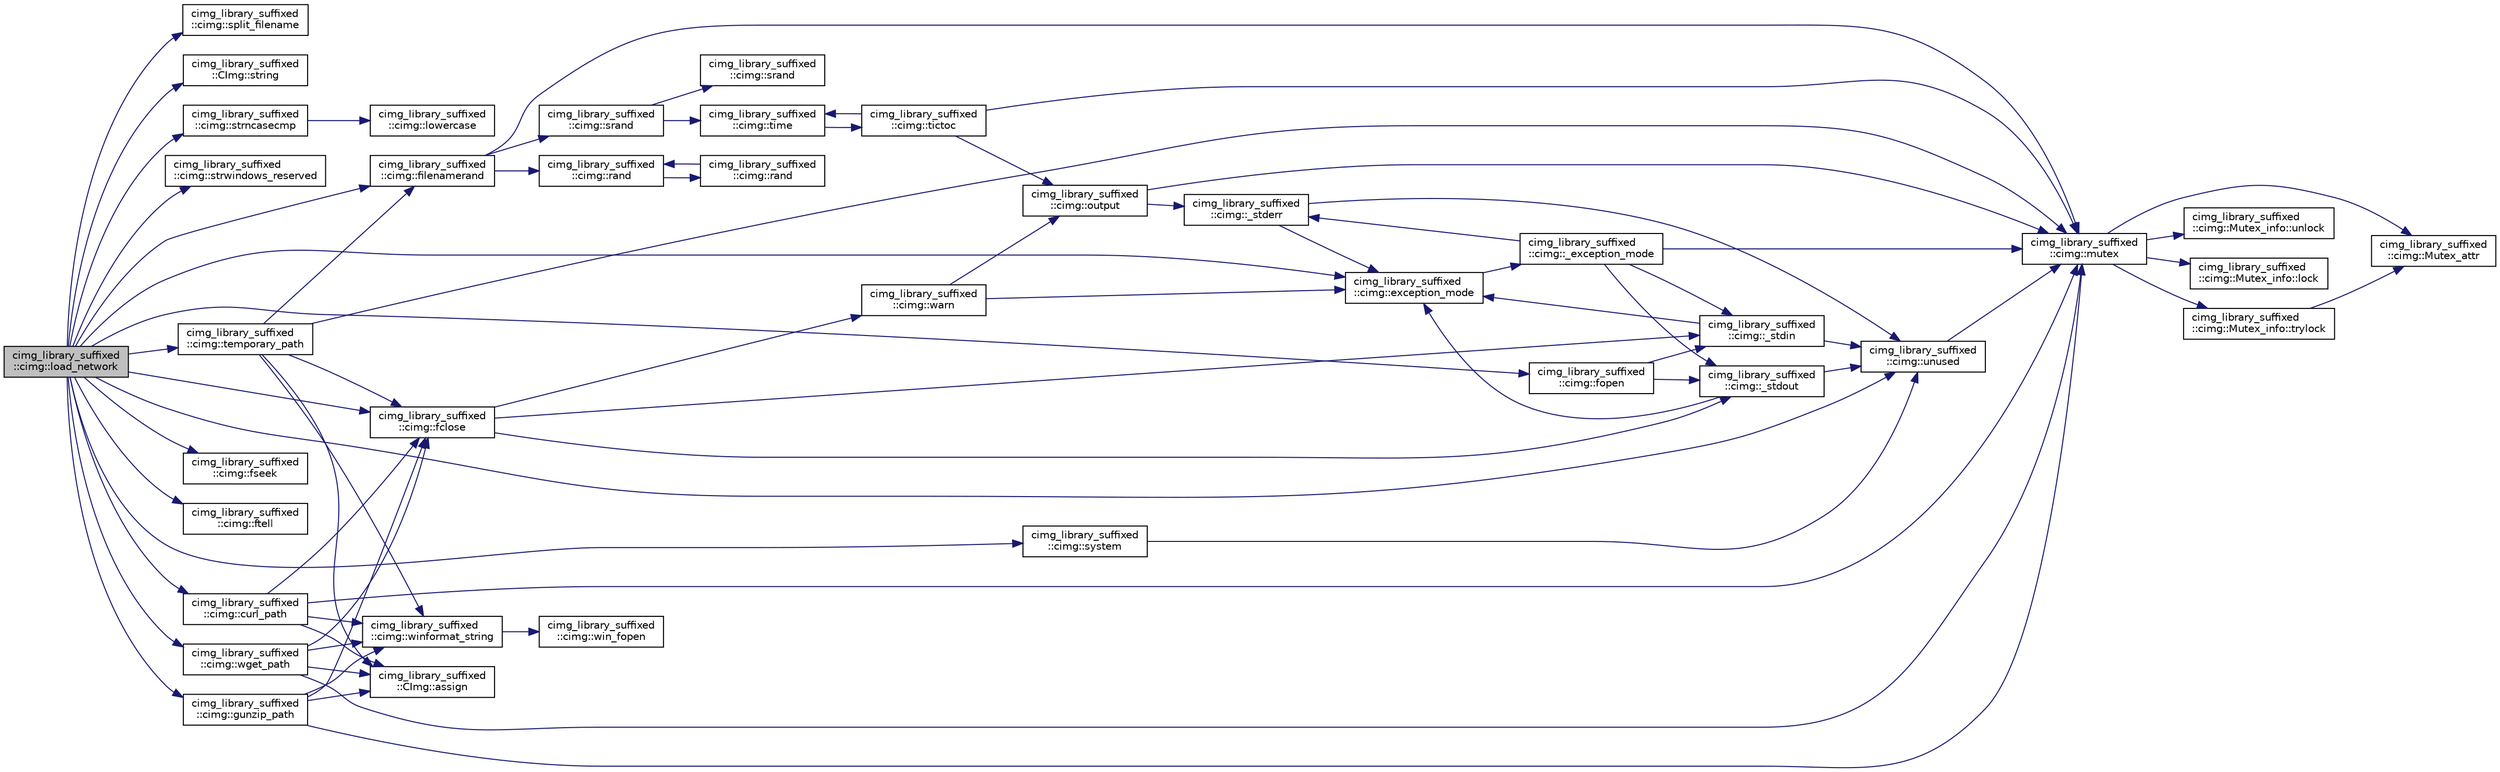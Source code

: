 digraph "cimg_library_suffixed::cimg::load_network"
{
  edge [fontname="Helvetica",fontsize="10",labelfontname="Helvetica",labelfontsize="10"];
  node [fontname="Helvetica",fontsize="10",shape=record];
  rankdir="LR";
  Node2076 [label="cimg_library_suffixed\l::cimg::load_network",height=0.2,width=0.4,color="black", fillcolor="grey75", style="filled", fontcolor="black"];
  Node2076 -> Node2077 [color="midnightblue",fontsize="10",style="solid",fontname="Helvetica"];
  Node2077 [label="cimg_library_suffixed\l::cimg::split_filename",height=0.2,width=0.4,color="black", fillcolor="white", style="filled",URL="$namespacecimg__library__suffixed_1_1cimg.html#a61e1cd854cf93fdf3f6d06525e1590c5",tooltip="Split filename into two C-strings body and extension. "];
  Node2076 -> Node2078 [color="midnightblue",fontsize="10",style="solid",fontname="Helvetica"];
  Node2078 [label="cimg_library_suffixed\l::CImg::string",height=0.2,width=0.4,color="black", fillcolor="white", style="filled",URL="$structcimg__library__suffixed_1_1_c_img.html#a1a6afc9cde7f9cdfa0d2711dd39f83b8",tooltip="Return an image containing the ascii codes of the specified string. "];
  Node2076 -> Node2079 [color="midnightblue",fontsize="10",style="solid",fontname="Helvetica"];
  Node2079 [label="cimg_library_suffixed\l::cimg::strncasecmp",height=0.2,width=0.4,color="black", fillcolor="white", style="filled",URL="$namespacecimg__library__suffixed_1_1cimg.html#a1304046a29511fe0a015173e46607229",tooltip="Compare the first l characters of two C-strings, ignoring the case. "];
  Node2079 -> Node2080 [color="midnightblue",fontsize="10",style="solid",fontname="Helvetica"];
  Node2080 [label="cimg_library_suffixed\l::cimg::lowercase",height=0.2,width=0.4,color="black", fillcolor="white", style="filled",URL="$namespacecimg__library__suffixed_1_1cimg.html#ac9cf8d2a803d13d85e7fcc48fee55587",tooltip="Convert ascii character to lower case. "];
  Node2076 -> Node2081 [color="midnightblue",fontsize="10",style="solid",fontname="Helvetica"];
  Node2081 [label="cimg_library_suffixed\l::cimg::strwindows_reserved",height=0.2,width=0.4,color="black", fillcolor="white", style="filled",URL="$namespacecimg__library__suffixed_1_1cimg.html#a3dff5896c142fb4f9dbd2d49facd33c0",tooltip="Replace reserved characters (for Windows filename) by another character. "];
  Node2076 -> Node2082 [color="midnightblue",fontsize="10",style="solid",fontname="Helvetica"];
  Node2082 [label="cimg_library_suffixed\l::cimg::temporary_path",height=0.2,width=0.4,color="black", fillcolor="white", style="filled",URL="$namespacecimg__library__suffixed_1_1cimg.html#ae9af8e17db04e875db3b45cbe58892d6",tooltip="Get/set path to store temporary files. "];
  Node2082 -> Node2083 [color="midnightblue",fontsize="10",style="solid",fontname="Helvetica"];
  Node2083 [label="cimg_library_suffixed\l::cimg::mutex",height=0.2,width=0.4,color="black", fillcolor="white", style="filled",URL="$namespacecimg__library__suffixed_1_1cimg.html#a9e739e4b4ac058abfba069466617b914"];
  Node2083 -> Node2084 [color="midnightblue",fontsize="10",style="solid",fontname="Helvetica"];
  Node2084 [label="cimg_library_suffixed\l::cimg::Mutex_attr",height=0.2,width=0.4,color="black", fillcolor="white", style="filled",URL="$namespacecimg__library__suffixed_1_1cimg.html#aa0e1bc96ae6e235dc5b67b8b0a466166"];
  Node2083 -> Node2085 [color="midnightblue",fontsize="10",style="solid",fontname="Helvetica"];
  Node2085 [label="cimg_library_suffixed\l::cimg::Mutex_info::unlock",height=0.2,width=0.4,color="black", fillcolor="white", style="filled",URL="$structcimg__library__suffixed_1_1cimg_1_1_mutex__info.html#afac3fa5f107ad4795fb867050f616555"];
  Node2083 -> Node2086 [color="midnightblue",fontsize="10",style="solid",fontname="Helvetica"];
  Node2086 [label="cimg_library_suffixed\l::cimg::Mutex_info::lock",height=0.2,width=0.4,color="black", fillcolor="white", style="filled",URL="$structcimg__library__suffixed_1_1cimg_1_1_mutex__info.html#a6cc8e26847a1aa649febed03d70182e7"];
  Node2083 -> Node2087 [color="midnightblue",fontsize="10",style="solid",fontname="Helvetica"];
  Node2087 [label="cimg_library_suffixed\l::cimg::Mutex_info::trylock",height=0.2,width=0.4,color="black", fillcolor="white", style="filled",URL="$structcimg__library__suffixed_1_1cimg_1_1_mutex__info.html#a9bf4ed1e1dfe6f28fa6250cd04f3c900"];
  Node2087 -> Node2084 [color="midnightblue",fontsize="10",style="solid",fontname="Helvetica"];
  Node2082 -> Node2088 [color="midnightblue",fontsize="10",style="solid",fontname="Helvetica"];
  Node2088 [label="cimg_library_suffixed\l::CImg::assign",height=0.2,width=0.4,color="black", fillcolor="white", style="filled",URL="$structcimg__library__suffixed_1_1_c_img.html#a82cf529dfcb37cbd01ad7f9bd76795d7",tooltip="Construct empty image . "];
  Node2082 -> Node2089 [color="midnightblue",fontsize="10",style="solid",fontname="Helvetica"];
  Node2089 [label="cimg_library_suffixed\l::cimg::filenamerand",height=0.2,width=0.4,color="black", fillcolor="white", style="filled",URL="$namespacecimg__library__suffixed_1_1cimg.html#ae92216bbc140ed7afef601f72ba2bd81"];
  Node2089 -> Node2083 [color="midnightblue",fontsize="10",style="solid",fontname="Helvetica"];
  Node2089 -> Node2090 [color="midnightblue",fontsize="10",style="solid",fontname="Helvetica"];
  Node2090 [label="cimg_library_suffixed\l::cimg::srand",height=0.2,width=0.4,color="black", fillcolor="white", style="filled",URL="$namespacecimg__library__suffixed_1_1cimg.html#ab77520695d7b96687093353c613c410c"];
  Node2090 -> Node2091 [color="midnightblue",fontsize="10",style="solid",fontname="Helvetica"];
  Node2091 [label="cimg_library_suffixed\l::cimg::time",height=0.2,width=0.4,color="black", fillcolor="white", style="filled",URL="$namespacecimg__library__suffixed_1_1cimg.html#a71a3c7b37befc7a4313dfcdd80271bce",tooltip="Return the value of a system timer, with a millisecond precision. "];
  Node2091 -> Node2092 [color="midnightblue",fontsize="10",style="solid",fontname="Helvetica"];
  Node2092 [label="cimg_library_suffixed\l::cimg::tictoc",height=0.2,width=0.4,color="black", fillcolor="white", style="filled",URL="$namespacecimg__library__suffixed_1_1cimg.html#ab47e3a7718b582df77725470f3824eb4"];
  Node2092 -> Node2083 [color="midnightblue",fontsize="10",style="solid",fontname="Helvetica"];
  Node2092 -> Node2091 [color="midnightblue",fontsize="10",style="solid",fontname="Helvetica"];
  Node2092 -> Node2093 [color="midnightblue",fontsize="10",style="solid",fontname="Helvetica"];
  Node2093 [label="cimg_library_suffixed\l::cimg::output",height=0.2,width=0.4,color="black", fillcolor="white", style="filled",URL="$namespacecimg__library__suffixed_1_1cimg.html#ada686776cc71803df391eea79cd1b3e5",tooltip="Get/set default output stream for the  library messages. "];
  Node2093 -> Node2083 [color="midnightblue",fontsize="10",style="solid",fontname="Helvetica"];
  Node2093 -> Node2094 [color="midnightblue",fontsize="10",style="solid",fontname="Helvetica"];
  Node2094 [label="cimg_library_suffixed\l::cimg::_stderr",height=0.2,width=0.4,color="black", fillcolor="white", style="filled",URL="$namespacecimg__library__suffixed_1_1cimg.html#aab8db7528c32a8fd3a3dc471e662782e"];
  Node2094 -> Node2095 [color="midnightblue",fontsize="10",style="solid",fontname="Helvetica"];
  Node2095 [label="cimg_library_suffixed\l::cimg::unused",height=0.2,width=0.4,color="black", fillcolor="white", style="filled",URL="$namespacecimg__library__suffixed_1_1cimg.html#a79aef0cbcf66ceb71c2b74cb66b4deb2",tooltip="Avoid warning messages due to unused parameters. Do nothing actually. "];
  Node2095 -> Node2083 [color="midnightblue",fontsize="10",style="solid",fontname="Helvetica"];
  Node2094 -> Node2096 [color="midnightblue",fontsize="10",style="solid",fontname="Helvetica"];
  Node2096 [label="cimg_library_suffixed\l::cimg::exception_mode",height=0.2,width=0.4,color="black", fillcolor="white", style="filled",URL="$namespacecimg__library__suffixed_1_1cimg.html#aeafab144366eddd11360f32f468fa4af",tooltip="Set current  exception mode. "];
  Node2096 -> Node2097 [color="midnightblue",fontsize="10",style="solid",fontname="Helvetica"];
  Node2097 [label="cimg_library_suffixed\l::cimg::_exception_mode",height=0.2,width=0.4,color="black", fillcolor="white", style="filled",URL="$namespacecimg__library__suffixed_1_1cimg.html#a6c578f866de2be9be7e385d693c758c8"];
  Node2097 -> Node2083 [color="midnightblue",fontsize="10",style="solid",fontname="Helvetica"];
  Node2097 -> Node2098 [color="midnightblue",fontsize="10",style="solid",fontname="Helvetica"];
  Node2098 [label="cimg_library_suffixed\l::cimg::_stdin",height=0.2,width=0.4,color="black", fillcolor="white", style="filled",URL="$namespacecimg__library__suffixed_1_1cimg.html#a01a3b743897290604513ea6d847c9886"];
  Node2098 -> Node2095 [color="midnightblue",fontsize="10",style="solid",fontname="Helvetica"];
  Node2098 -> Node2096 [color="midnightblue",fontsize="10",style="solid",fontname="Helvetica"];
  Node2097 -> Node2099 [color="midnightblue",fontsize="10",style="solid",fontname="Helvetica"];
  Node2099 [label="cimg_library_suffixed\l::cimg::_stdout",height=0.2,width=0.4,color="black", fillcolor="white", style="filled",URL="$namespacecimg__library__suffixed_1_1cimg.html#a493220746e5df3466568bd7862825008"];
  Node2099 -> Node2095 [color="midnightblue",fontsize="10",style="solid",fontname="Helvetica"];
  Node2099 -> Node2096 [color="midnightblue",fontsize="10",style="solid",fontname="Helvetica"];
  Node2097 -> Node2094 [color="midnightblue",fontsize="10",style="solid",fontname="Helvetica"];
  Node2090 -> Node2100 [color="midnightblue",fontsize="10",style="solid",fontname="Helvetica"];
  Node2100 [label="cimg_library_suffixed\l::cimg::srand",height=0.2,width=0.4,color="black", fillcolor="white", style="filled",URL="$namespacecimg__library__suffixed_1_1cimg.html#abae779a6d52b74e3a46e75a6c5b6e49e"];
  Node2089 -> Node2101 [color="midnightblue",fontsize="10",style="solid",fontname="Helvetica"];
  Node2101 [label="cimg_library_suffixed\l::cimg::rand",height=0.2,width=0.4,color="black", fillcolor="white", style="filled",URL="$namespacecimg__library__suffixed_1_1cimg.html#ab7c09300be61c8a3361c379069100252",tooltip="Return a random variable uniformely distributed between [val_min,val_max]. "];
  Node2101 -> Node2102 [color="midnightblue",fontsize="10",style="solid",fontname="Helvetica"];
  Node2102 [label="cimg_library_suffixed\l::cimg::rand",height=0.2,width=0.4,color="black", fillcolor="white", style="filled",URL="$namespacecimg__library__suffixed_1_1cimg.html#af5cd3397f819c13ccb17e05a7db736b1",tooltip="Return a random variable uniformely distributed between [0,val_max]. "];
  Node2102 -> Node2101 [color="midnightblue",fontsize="10",style="solid",fontname="Helvetica"];
  Node2082 -> Node2103 [color="midnightblue",fontsize="10",style="solid",fontname="Helvetica"];
  Node2103 [label="cimg_library_suffixed\l::cimg::winformat_string",height=0.2,width=0.4,color="black", fillcolor="white", style="filled",URL="$namespacecimg__library__suffixed_1_1cimg.html#a1b401761f9f3c1d01de8ec6ef6bec731"];
  Node2103 -> Node2104 [color="midnightblue",fontsize="10",style="solid",fontname="Helvetica"];
  Node2104 [label="cimg_library_suffixed\l::cimg::win_fopen",height=0.2,width=0.4,color="black", fillcolor="white", style="filled",URL="$namespacecimg__library__suffixed_1_1cimg.html#a9d486931d7eb759c7268b09a62cd3d28"];
  Node2082 -> Node2105 [color="midnightblue",fontsize="10",style="solid",fontname="Helvetica"];
  Node2105 [label="cimg_library_suffixed\l::cimg::fclose",height=0.2,width=0.4,color="black", fillcolor="white", style="filled",URL="$namespacecimg__library__suffixed_1_1cimg.html#ac436b94e6ffef5fd420bb3d7c05fd416",tooltip="Close a file. "];
  Node2105 -> Node2106 [color="midnightblue",fontsize="10",style="solid",fontname="Helvetica"];
  Node2106 [label="cimg_library_suffixed\l::cimg::warn",height=0.2,width=0.4,color="black", fillcolor="white", style="filled",URL="$namespacecimg__library__suffixed_1_1cimg.html#acfd3624d72ed7f79c82ec45646c685e7",tooltip="Display a warning message on the default output stream. "];
  Node2106 -> Node2096 [color="midnightblue",fontsize="10",style="solid",fontname="Helvetica"];
  Node2106 -> Node2093 [color="midnightblue",fontsize="10",style="solid",fontname="Helvetica"];
  Node2105 -> Node2098 [color="midnightblue",fontsize="10",style="solid",fontname="Helvetica"];
  Node2105 -> Node2099 [color="midnightblue",fontsize="10",style="solid",fontname="Helvetica"];
  Node2076 -> Node2089 [color="midnightblue",fontsize="10",style="solid",fontname="Helvetica"];
  Node2076 -> Node2105 [color="midnightblue",fontsize="10",style="solid",fontname="Helvetica"];
  Node2076 -> Node2096 [color="midnightblue",fontsize="10",style="solid",fontname="Helvetica"];
  Node2076 -> Node2107 [color="midnightblue",fontsize="10",style="solid",fontname="Helvetica"];
  Node2107 [label="cimg_library_suffixed\l::cimg::fopen",height=0.2,width=0.4,color="black", fillcolor="white", style="filled",URL="$namespacecimg__library__suffixed_1_1cimg.html#a9aafdb8732ff87625052ce2723f8a516",tooltip="Open a file. "];
  Node2107 -> Node2098 [color="midnightblue",fontsize="10",style="solid",fontname="Helvetica"];
  Node2107 -> Node2099 [color="midnightblue",fontsize="10",style="solid",fontname="Helvetica"];
  Node2076 -> Node2108 [color="midnightblue",fontsize="10",style="solid",fontname="Helvetica"];
  Node2108 [label="cimg_library_suffixed\l::cimg::fseek",height=0.2,width=0.4,color="black", fillcolor="white", style="filled",URL="$namespacecimg__library__suffixed_1_1cimg.html#a03dbe74029b194eca4b86c10e9fbd1fc",tooltip="Version of &#39;fseek()&#39; that supports >=64bits offsets everywhere (for Windows). "];
  Node2076 -> Node2109 [color="midnightblue",fontsize="10",style="solid",fontname="Helvetica"];
  Node2109 [label="cimg_library_suffixed\l::cimg::ftell",height=0.2,width=0.4,color="black", fillcolor="white", style="filled",URL="$namespacecimg__library__suffixed_1_1cimg.html#a6fe7b32c5cfeef7ec973b4cbb538683a",tooltip="Version of &#39;ftell()&#39; that supports >=64bits offsets everywhere (for Windows). "];
  Node2076 -> Node2095 [color="midnightblue",fontsize="10",style="solid",fontname="Helvetica"];
  Node2076 -> Node2110 [color="midnightblue",fontsize="10",style="solid",fontname="Helvetica"];
  Node2110 [label="cimg_library_suffixed\l::cimg::curl_path",height=0.2,width=0.4,color="black", fillcolor="white", style="filled",URL="$namespacecimg__library__suffixed_1_1cimg.html#aebd4f990c3e148573c96c04dbfdcc5c6",tooltip="Get/set path to the curl binary. "];
  Node2110 -> Node2083 [color="midnightblue",fontsize="10",style="solid",fontname="Helvetica"];
  Node2110 -> Node2088 [color="midnightblue",fontsize="10",style="solid",fontname="Helvetica"];
  Node2110 -> Node2105 [color="midnightblue",fontsize="10",style="solid",fontname="Helvetica"];
  Node2110 -> Node2103 [color="midnightblue",fontsize="10",style="solid",fontname="Helvetica"];
  Node2076 -> Node2111 [color="midnightblue",fontsize="10",style="solid",fontname="Helvetica"];
  Node2111 [label="cimg_library_suffixed\l::cimg::system",height=0.2,width=0.4,color="black", fillcolor="white", style="filled",URL="$namespacecimg__library__suffixed_1_1cimg.html#a5ddfa532b09b12973f543977f1f688da"];
  Node2111 -> Node2095 [color="midnightblue",fontsize="10",style="solid",fontname="Helvetica"];
  Node2076 -> Node2112 [color="midnightblue",fontsize="10",style="solid",fontname="Helvetica"];
  Node2112 [label="cimg_library_suffixed\l::cimg::wget_path",height=0.2,width=0.4,color="black", fillcolor="white", style="filled",URL="$namespacecimg__library__suffixed_1_1cimg.html#a36ccf2e6a6542f4e93eac819cf5d91ba",tooltip="Get/set path to the wget binary. "];
  Node2112 -> Node2083 [color="midnightblue",fontsize="10",style="solid",fontname="Helvetica"];
  Node2112 -> Node2088 [color="midnightblue",fontsize="10",style="solid",fontname="Helvetica"];
  Node2112 -> Node2105 [color="midnightblue",fontsize="10",style="solid",fontname="Helvetica"];
  Node2112 -> Node2103 [color="midnightblue",fontsize="10",style="solid",fontname="Helvetica"];
  Node2076 -> Node2113 [color="midnightblue",fontsize="10",style="solid",fontname="Helvetica"];
  Node2113 [label="cimg_library_suffixed\l::cimg::gunzip_path",height=0.2,width=0.4,color="black", fillcolor="white", style="filled",URL="$namespacecimg__library__suffixed_1_1cimg.html#a7b4390d7bec2ffbf27d108f1c3a699e0",tooltip="Get/set path to the gunzip binary. "];
  Node2113 -> Node2083 [color="midnightblue",fontsize="10",style="solid",fontname="Helvetica"];
  Node2113 -> Node2088 [color="midnightblue",fontsize="10",style="solid",fontname="Helvetica"];
  Node2113 -> Node2105 [color="midnightblue",fontsize="10",style="solid",fontname="Helvetica"];
  Node2113 -> Node2103 [color="midnightblue",fontsize="10",style="solid",fontname="Helvetica"];
}
